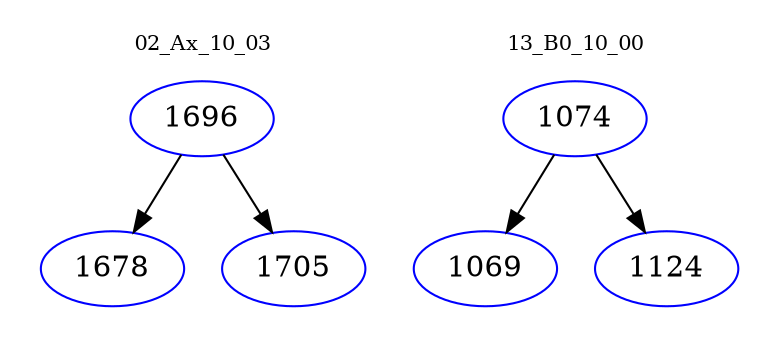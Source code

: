 digraph{
subgraph cluster_0 {
color = white
label = "02_Ax_10_03";
fontsize=10;
T0_1696 [label="1696", color="blue"]
T0_1696 -> T0_1678 [color="black"]
T0_1678 [label="1678", color="blue"]
T0_1696 -> T0_1705 [color="black"]
T0_1705 [label="1705", color="blue"]
}
subgraph cluster_1 {
color = white
label = "13_B0_10_00";
fontsize=10;
T1_1074 [label="1074", color="blue"]
T1_1074 -> T1_1069 [color="black"]
T1_1069 [label="1069", color="blue"]
T1_1074 -> T1_1124 [color="black"]
T1_1124 [label="1124", color="blue"]
}
}
